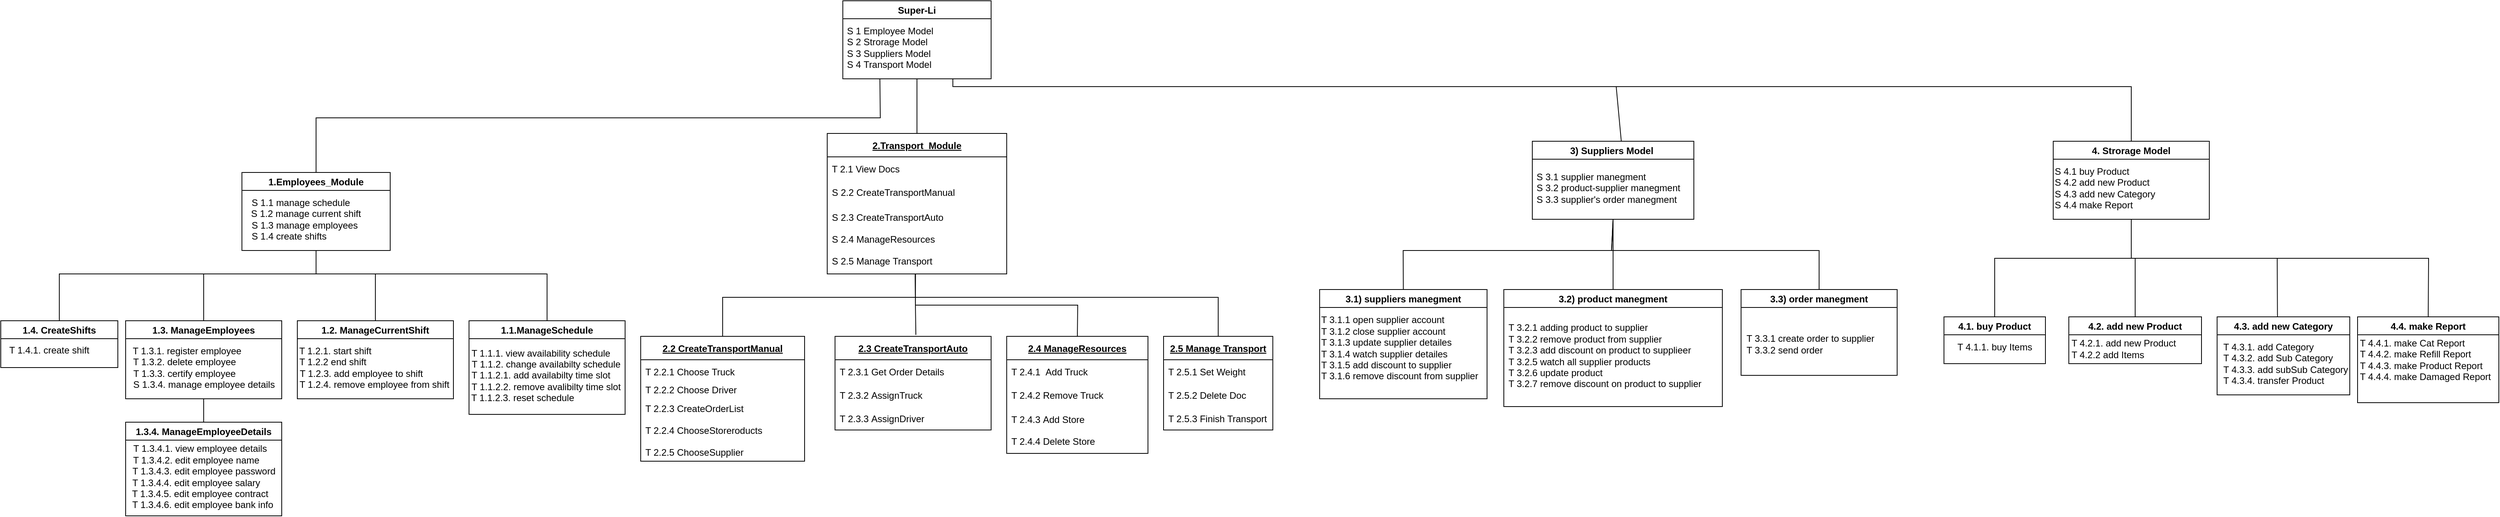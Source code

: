 <mxfile version="18.0.6" type="device" pages="4"><diagram id="qnFx6QpYTK_FgYjM_I7B" name="‫עמוד-1‬"><mxGraphModel dx="2221" dy="712" grid="1" gridSize="10" guides="1" tooltips="1" connect="1" arrows="1" fold="1" page="1" pageScale="1" pageWidth="827" pageHeight="1169" math="0" shadow="0"><root><mxCell id="0"/><mxCell id="1" parent="0"/><mxCell id="KyIzsR3ohGW8YxX0LrKw-1" value="Super-Li" style="swimlane;" parent="1" vertex="1"><mxGeometry x="-561" y="30" width="190" height="100" as="geometry"/></mxCell><mxCell id="KyIzsR3ohGW8YxX0LrKw-2" value="&amp;nbsp;S 1 Employee Model&lt;br&gt;&amp;nbsp;S 2 Strorage Model&lt;br&gt;&amp;nbsp;S 3 Suppliers Model&lt;br&gt;&amp;nbsp;S 4&amp;nbsp;Transport Model&amp;nbsp;" style="text;html=1;align=left;verticalAlign=middle;resizable=0;points=[];autosize=1;strokeColor=none;fillColor=none;" parent="KyIzsR3ohGW8YxX0LrKw-1" vertex="1"><mxGeometry y="30" width="130" height="60" as="geometry"/></mxCell><mxCell id="KyIzsR3ohGW8YxX0LrKw-14" value="" style="endArrow=none;html=1;rounded=0;entryX=0.5;entryY=0;entryDx=0;entryDy=0;" parent="1" target="8Q2JAMpsg_oPbSefY0y0-31" edge="1"><mxGeometry width="50" height="50" relative="1" as="geometry"><mxPoint x="-420" y="130" as="sourcePoint"/><mxPoint x="1100" y="170" as="targetPoint"/><Array as="points"><mxPoint x="-420" y="140"/><mxPoint x="-360" y="140"/><mxPoint x="-170" y="140"/><mxPoint x="1090" y="140"/></Array></mxGeometry></mxCell><mxCell id="KyIzsR3ohGW8YxX0LrKw-15" value="" style="endArrow=none;html=1;rounded=0;exitX=0.551;exitY=0.003;exitDx=0;exitDy=0;exitPerimeter=0;" parent="1" source="8Q2JAMpsg_oPbSefY0y0-1" edge="1"><mxGeometry width="50" height="50" relative="1" as="geometry"><mxPoint x="-390" y="200" as="sourcePoint"/><mxPoint x="-390" y="140" as="targetPoint"/><Array as="points"><mxPoint x="430" y="140"/><mxPoint x="-84" y="140"/></Array></mxGeometry></mxCell><mxCell id="KyIzsR3ohGW8YxX0LrKw-16" value="" style="endArrow=none;html=1;rounded=0;exitX=0.5;exitY=0;exitDx=0;exitDy=0;entryX=0.25;entryY=1;entryDx=0;entryDy=0;" parent="1" source="uqjLfJ_wtVKThIXKJuyb-1" target="KyIzsR3ohGW8YxX0LrKw-1" edge="1"><mxGeometry width="50" height="50" relative="1" as="geometry"><mxPoint x="85" y="220" as="sourcePoint"/><mxPoint x="-530" y="130" as="targetPoint"/><Array as="points"><mxPoint x="-1236" y="180"/><mxPoint x="-513" y="180"/></Array></mxGeometry></mxCell><mxCell id="KyIzsR3ohGW8YxX0LrKw-17" value="" style="endArrow=none;html=1;rounded=0;exitX=0.5;exitY=0;exitDx=0;exitDy=0;entryX=0.5;entryY=1;entryDx=0;entryDy=0;" parent="1" source="CDyzLneDs1ZkGYg1pvN5-5" target="KyIzsR3ohGW8YxX0LrKw-1" edge="1"><mxGeometry width="50" height="50" relative="1" as="geometry"><mxPoint x="-465.4" y="210.3" as="sourcePoint"/><mxPoint x="-500" y="130" as="targetPoint"/><Array as="points"><mxPoint x="-466" y="160"/></Array></mxGeometry></mxCell><mxCell id="uqjLfJ_wtVKThIXKJuyb-1" value="1.Employees_Module" style="swimlane;" parent="1" vertex="1"><mxGeometry x="-1331" y="250" width="190" height="100" as="geometry"/></mxCell><mxCell id="uqjLfJ_wtVKThIXKJuyb-2" value="&amp;nbsp; &amp;nbsp; &amp;nbsp; &amp;nbsp; &amp;nbsp;S 1.1 manage schedule&lt;br&gt;&amp;nbsp; &amp;nbsp; &amp;nbsp; &amp;nbsp; &amp;nbsp; &amp;nbsp; &amp;nbsp;S 1.2 manage current shift&lt;br&gt;&amp;nbsp; &amp;nbsp; &amp;nbsp; &amp;nbsp; &amp;nbsp; &amp;nbsp; S 1.3 manage employees&lt;br&gt;S 1.4 create shifts" style="text;html=1;align=center;verticalAlign=middle;resizable=0;points=[];autosize=1;strokeColor=none;fillColor=none;" parent="uqjLfJ_wtVKThIXKJuyb-1" vertex="1"><mxGeometry x="-40" y="30" width="200" height="60" as="geometry"/></mxCell><mxCell id="uqjLfJ_wtVKThIXKJuyb-3" value="1.1.ManageSchedule" style="swimlane;" parent="1" vertex="1"><mxGeometry x="-1040" y="440" width="200" height="120" as="geometry"/></mxCell><mxCell id="uqjLfJ_wtVKThIXKJuyb-4" value="&lt;span style=&quot;white-space: pre;&quot;&gt;&#9;&lt;/span&gt;&amp;nbsp; &amp;nbsp; &amp;nbsp;T 1.1.1. view availability schedule&lt;br&gt;&amp;nbsp; &amp;nbsp; &lt;span style=&quot;white-space: pre;&quot;&gt;&#9;&lt;/span&gt;&lt;span style=&quot;white-space: pre;&quot;&gt;&#9;&lt;/span&gt;&amp;nbsp;T 1.1.2. change availabilty schedule&lt;br&gt;&lt;span style=&quot;white-space: pre;&quot;&gt;&#9;&lt;/span&gt;&amp;nbsp; &amp;nbsp; &amp;nbsp;T 1.1.2.1. add availabilty time slot&lt;br&gt;&amp;nbsp; &amp;nbsp; &lt;span style=&quot;white-space: pre;&quot;&gt;&#9;&lt;/span&gt;&lt;span style=&quot;white-space: pre;&quot;&gt;&#9;&lt;/span&gt;&amp;nbsp;T 1.1.2.2. remove avalibilty time slot&lt;br&gt;T 1.1.2.3. reset schedule&amp;nbsp;" style="text;html=1;align=center;verticalAlign=middle;resizable=0;points=[];autosize=1;strokeColor=none;fillColor=none;" parent="uqjLfJ_wtVKThIXKJuyb-3" vertex="1"><mxGeometry x="-60" y="30" width="260" height="80" as="geometry"/></mxCell><mxCell id="uqjLfJ_wtVKThIXKJuyb-5" value="1.3. ManageEmployees" style="swimlane;" parent="1" vertex="1"><mxGeometry x="-1480" y="440" width="200" height="100" as="geometry"/></mxCell><mxCell id="uqjLfJ_wtVKThIXKJuyb-6" value="&amp;nbsp; T 1.3.1. register employee&lt;br&gt;T 1.3.2. delete employee&lt;br&gt;T 1.3.3. certify employee&lt;br&gt;&amp;nbsp; &amp;nbsp; &amp;nbsp; &amp;nbsp; &amp;nbsp; &amp;nbsp; &amp;nbsp; &amp;nbsp;S 1.3.4. manage employee details" style="text;html=1;align=center;verticalAlign=middle;resizable=0;points=[];autosize=1;strokeColor=none;fillColor=none;" parent="uqjLfJ_wtVKThIXKJuyb-5" vertex="1"><mxGeometry x="-50" y="30" width="250" height="60" as="geometry"/></mxCell><mxCell id="uqjLfJ_wtVKThIXKJuyb-7" value="1.4. CreateShifts" style="swimlane;" parent="1" vertex="1"><mxGeometry x="-1640" y="440" width="150" height="60" as="geometry"/></mxCell><mxCell id="uqjLfJ_wtVKThIXKJuyb-8" value="&amp;nbsp;T 1.4.1. create shift&lt;br&gt;&amp;nbsp; &amp;nbsp; &lt;span style=&quot;white-space: pre;&quot;&gt;&#9;&lt;/span&gt;&lt;span style=&quot;white-space: pre;&quot;&gt;&#9;&lt;/span&gt;&amp;nbsp;" style="text;html=1;align=center;verticalAlign=middle;resizable=0;points=[];autosize=1;strokeColor=none;fillColor=none;" parent="uqjLfJ_wtVKThIXKJuyb-7" vertex="1"><mxGeometry y="30" width="120" height="30" as="geometry"/></mxCell><mxCell id="uqjLfJ_wtVKThIXKJuyb-9" value="1.3.4. ManageEmployeeDetails" style="swimlane;" parent="1" vertex="1"><mxGeometry x="-1480" y="570" width="200" height="120" as="geometry"/></mxCell><mxCell id="uqjLfJ_wtVKThIXKJuyb-10" value="&amp;nbsp; &amp;nbsp;T 1.3.4.1. view employee details&lt;br&gt;T 1.3.4.2. edit employee name&lt;br&gt;&amp;nbsp; &amp;nbsp; &amp;nbsp; T 1.3.4.3. edit employee password&lt;br&gt;T 1.3.4.4. edit employee salary&lt;br&gt;&amp;nbsp; &amp;nbsp;T 1.3.4.5. edit employee contract&lt;br&gt;&amp;nbsp; &amp;nbsp; &amp;nbsp;T 1.3.4.6. edit employee bank info" style="text;html=1;align=center;verticalAlign=middle;resizable=0;points=[];autosize=1;strokeColor=none;fillColor=none;" parent="uqjLfJ_wtVKThIXKJuyb-9" vertex="1"><mxGeometry x="-20" y="25" width="220" height="90" as="geometry"/></mxCell><mxCell id="uqjLfJ_wtVKThIXKJuyb-11" value="1.2. ManageCurrentShift" style="swimlane;" parent="1" vertex="1"><mxGeometry x="-1260" y="440" width="200" height="100" as="geometry"/></mxCell><mxCell id="uqjLfJ_wtVKThIXKJuyb-12" value="&amp;nbsp; T 1.2.1. start shift&lt;br&gt;T 1.2.2 end shift&lt;br&gt;&amp;nbsp; &amp;nbsp; &amp;nbsp; &amp;nbsp;&lt;span style=&quot;white-space: pre;&quot;&gt;&#9;&lt;/span&gt;&lt;span style=&quot;white-space: pre;&quot;&gt;&#9;&lt;/span&gt;&amp;nbsp; &amp;nbsp; &amp;nbsp; T 1.2.3. add employee to shift&lt;br&gt;&amp;nbsp; &lt;span style=&quot;white-space: pre;&quot;&gt;&#9;&lt;/span&gt;&lt;span style=&quot;white-space: pre;&quot;&gt;&#9;&lt;/span&gt;&lt;span style=&quot;white-space: pre;&quot;&gt;&#9;&lt;/span&gt;&lt;span style=&quot;white-space: pre;&quot;&gt;&#9;&lt;/span&gt;T 1.2.4. remove employee from shift" style="text;html=1;align=center;verticalAlign=middle;resizable=0;points=[];autosize=1;strokeColor=none;fillColor=none;" parent="uqjLfJ_wtVKThIXKJuyb-11" vertex="1"><mxGeometry x="-110" y="30" width="310" height="60" as="geometry"/></mxCell><mxCell id="uqjLfJ_wtVKThIXKJuyb-13" value="" style="endArrow=none;html=1;rounded=0;entryX=0.5;entryY=1;entryDx=0;entryDy=0;" parent="1" target="uqjLfJ_wtVKThIXKJuyb-1" edge="1"><mxGeometry width="50" height="50" relative="1" as="geometry"><mxPoint x="-1236" y="380" as="sourcePoint"/><mxPoint x="-1210" y="430" as="targetPoint"/></mxGeometry></mxCell><mxCell id="uqjLfJ_wtVKThIXKJuyb-14" value="" style="endArrow=none;html=1;rounded=0;entryX=0.5;entryY=0;entryDx=0;entryDy=0;" parent="1" target="uqjLfJ_wtVKThIXKJuyb-3" edge="1"><mxGeometry width="50" height="50" relative="1" as="geometry"><mxPoint x="-1240" y="380" as="sourcePoint"/><mxPoint x="-1210" y="430" as="targetPoint"/><Array as="points"><mxPoint x="-1160" y="380"/><mxPoint x="-1130" y="380"/><mxPoint x="-940" y="380"/></Array></mxGeometry></mxCell><mxCell id="uqjLfJ_wtVKThIXKJuyb-15" value="" style="endArrow=none;html=1;rounded=0;exitX=0.5;exitY=0;exitDx=0;exitDy=0;" parent="1" source="uqjLfJ_wtVKThIXKJuyb-11" edge="1"><mxGeometry width="50" height="50" relative="1" as="geometry"><mxPoint x="-1260" y="480" as="sourcePoint"/><mxPoint x="-1160" y="380" as="targetPoint"/></mxGeometry></mxCell><mxCell id="uqjLfJ_wtVKThIXKJuyb-16" value="" style="endArrow=none;html=1;rounded=0;exitX=0.5;exitY=0;exitDx=0;exitDy=0;" parent="1" source="uqjLfJ_wtVKThIXKJuyb-7" edge="1"><mxGeometry width="50" height="50" relative="1" as="geometry"><mxPoint x="-1260" y="480" as="sourcePoint"/><mxPoint x="-1240" y="380" as="targetPoint"/><Array as="points"><mxPoint x="-1565" y="380"/></Array></mxGeometry></mxCell><mxCell id="uqjLfJ_wtVKThIXKJuyb-17" value="" style="endArrow=none;html=1;rounded=0;exitX=0.5;exitY=0;exitDx=0;exitDy=0;" parent="1" source="uqjLfJ_wtVKThIXKJuyb-5" edge="1"><mxGeometry width="50" height="50" relative="1" as="geometry"><mxPoint x="-1260" y="480" as="sourcePoint"/><mxPoint x="-1380" y="380" as="targetPoint"/></mxGeometry></mxCell><mxCell id="uqjLfJ_wtVKThIXKJuyb-18" value="" style="endArrow=none;html=1;rounded=0;exitX=0.5;exitY=0;exitDx=0;exitDy=0;entryX=0.5;entryY=1;entryDx=0;entryDy=0;" parent="1" source="uqjLfJ_wtVKThIXKJuyb-9" target="uqjLfJ_wtVKThIXKJuyb-5" edge="1"><mxGeometry width="50" height="50" relative="1" as="geometry"><mxPoint x="-1260" y="480" as="sourcePoint"/><mxPoint x="-1210" y="430" as="targetPoint"/></mxGeometry></mxCell><mxCell id="8Q2JAMpsg_oPbSefY0y0-1" value="3) Suppliers Model " style="swimlane;" parent="1" vertex="1"><mxGeometry x="322.5" y="210" width="207" height="100" as="geometry"/></mxCell><mxCell id="8Q2JAMpsg_oPbSefY0y0-2" value="&lt;span style=&quot;&quot;&gt;S 3.1 supplier manegment&lt;/span&gt;&lt;br style=&quot;&quot;&gt;&lt;span style=&quot;&quot;&gt;S 3.2 product-supplier manegment&lt;/span&gt;&lt;br style=&quot;&quot;&gt;&lt;span style=&quot;&quot;&gt;S 3.3 supplier's order manegment&lt;/span&gt;" style="text;html=1;align=left;verticalAlign=middle;resizable=0;points=[];autosize=1;strokeColor=none;fillColor=none;" parent="8Q2JAMpsg_oPbSefY0y0-1" vertex="1"><mxGeometry x="3.5" y="35" width="200" height="50" as="geometry"/></mxCell><mxCell id="8Q2JAMpsg_oPbSefY0y0-3" value="3.3) order manegment" style="swimlane;startSize=23;" parent="1" vertex="1"><mxGeometry x="590" y="400" width="200" height="110" as="geometry"/></mxCell><mxCell id="8Q2JAMpsg_oPbSefY0y0-4" value="&lt;span style=&quot;&quot;&gt;T 3.3.1 create order to supplier&lt;/span&gt;&lt;br style=&quot;&quot;&gt;&lt;span style=&quot;&quot;&gt;T 3.3.2 send order&lt;/span&gt;&lt;br style=&quot;&quot;&gt;" style="text;html=1;align=left;verticalAlign=middle;resizable=0;points=[];autosize=1;strokeColor=none;fillColor=none;" parent="8Q2JAMpsg_oPbSefY0y0-3" vertex="1"><mxGeometry x="4.89" y="55" width="180" height="30" as="geometry"/></mxCell><mxCell id="8Q2JAMpsg_oPbSefY0y0-5" value="3.1) suppliers manegment" style="swimlane;" parent="1" vertex="1"><mxGeometry x="50" y="400" width="214.5" height="140" as="geometry"/></mxCell><mxCell id="8Q2JAMpsg_oPbSefY0y0-6" value="&lt;span style=&quot;&quot;&gt;T 3.1.1 open supplier account&lt;/span&gt;&lt;br style=&quot;&quot;&gt;&lt;span style=&quot;&quot;&gt;T 3.1.2 close supplier account&lt;/span&gt;&lt;br style=&quot;&quot;&gt;&lt;span style=&quot;&quot;&gt;T 3.1.3 update supplier detailes&lt;/span&gt;&lt;br style=&quot;&quot;&gt;&lt;span style=&quot;&quot;&gt;T 3.1.4 watch supplier detailes&lt;/span&gt;&lt;br style=&quot;&quot;&gt;&lt;span style=&quot;&quot;&gt;T 3.1.5 add discount to supplier&lt;/span&gt;&lt;br style=&quot;&quot;&gt;&lt;span style=&quot;&quot;&gt;T 3.1.6 remove discount from supplier&lt;/span&gt;" style="text;html=1;align=left;verticalAlign=middle;resizable=0;points=[];autosize=1;strokeColor=none;fillColor=none;" parent="8Q2JAMpsg_oPbSefY0y0-5" vertex="1"><mxGeometry y="30" width="220" height="90" as="geometry"/></mxCell><mxCell id="8Q2JAMpsg_oPbSefY0y0-7" value="3.2) product manegment" style="swimlane;" parent="1" vertex="1"><mxGeometry x="286" y="400" width="280" height="150" as="geometry"/></mxCell><mxCell id="8Q2JAMpsg_oPbSefY0y0-8" value="&lt;span style=&quot;&quot;&gt;T 3.2.1 adding product to supplier&lt;/span&gt;&lt;br style=&quot;&quot;&gt;&lt;span style=&quot;&quot;&gt;T 3.2.2 remove product from supplier&lt;/span&gt;&lt;br style=&quot;&quot;&gt;&lt;span style=&quot;&quot;&gt;T 3.2.3 add discount on product to supplieer&lt;/span&gt;&lt;br style=&quot;&quot;&gt;&lt;span style=&quot;&quot;&gt;T 3.2.5 watch all supplier products&lt;/span&gt;&lt;br style=&quot;&quot;&gt;&lt;span style=&quot;&quot;&gt;T 3.2.6 update product&lt;/span&gt;&lt;br style=&quot;&quot;&gt;&lt;span style=&quot;&quot;&gt;T 3.2.7 remove discount on product to supplier&lt;/span&gt;" style="text;html=1;strokeColor=none;fillColor=none;align=left;verticalAlign=middle;whiteSpace=wrap;rounded=0;" parent="8Q2JAMpsg_oPbSefY0y0-7" vertex="1"><mxGeometry x="3.5" y="30" width="280" height="110" as="geometry"/></mxCell><mxCell id="8Q2JAMpsg_oPbSefY0y0-9" value="" style="endArrow=none;html=1;rounded=0;entryX=0.5;entryY=0;entryDx=0;entryDy=0;exitX=0.5;exitY=1;exitDx=0;exitDy=0;" parent="1" source="8Q2JAMpsg_oPbSefY0y0-1" target="8Q2JAMpsg_oPbSefY0y0-3" edge="1"><mxGeometry width="50" height="50" relative="1" as="geometry"><mxPoint x="414.0" y="350" as="sourcePoint"/><mxPoint x="444" y="400" as="targetPoint"/><Array as="points"><mxPoint x="424" y="350"/><mxPoint x="524" y="350"/><mxPoint x="690" y="350"/></Array></mxGeometry></mxCell><mxCell id="8Q2JAMpsg_oPbSefY0y0-10" value="" style="endArrow=none;html=1;rounded=0;exitX=0.5;exitY=0;exitDx=0;exitDy=0;entryX=0.5;entryY=1;entryDx=0;entryDy=0;" parent="1" source="8Q2JAMpsg_oPbSefY0y0-7" target="8Q2JAMpsg_oPbSefY0y0-1" edge="1"><mxGeometry width="50" height="50" relative="1" as="geometry"><mxPoint x="94" y="450" as="sourcePoint"/><mxPoint x="194" y="350" as="targetPoint"/></mxGeometry></mxCell><mxCell id="8Q2JAMpsg_oPbSefY0y0-11" value="" style="endArrow=none;html=1;rounded=0;entryX=0.5;entryY=1;entryDx=0;entryDy=0;exitX=0.5;exitY=0;exitDx=0;exitDy=0;" parent="1" source="8Q2JAMpsg_oPbSefY0y0-5" target="8Q2JAMpsg_oPbSefY0y0-1" edge="1"><mxGeometry width="50" height="50" relative="1" as="geometry"><mxPoint x="90" y="380" as="sourcePoint"/><mxPoint x="414.0" y="350" as="targetPoint"/><Array as="points"><mxPoint x="157" y="350"/><mxPoint x="424" y="350"/></Array></mxGeometry></mxCell><mxCell id="8Q2JAMpsg_oPbSefY0y0-31" value="4. Strorage Model" style="swimlane;" parent="1" vertex="1"><mxGeometry x="990" y="210" width="200" height="100" as="geometry"/></mxCell><mxCell id="8Q2JAMpsg_oPbSefY0y0-32" value="&amp;nbsp; &amp;nbsp; &amp;nbsp; &amp;nbsp; &amp;nbsp;S 4.1 buy Product&lt;br&gt;&amp;nbsp; &amp;nbsp; &amp;nbsp; &amp;nbsp; &amp;nbsp;S 4.2 add new Product&lt;br&gt;&amp;nbsp; &amp;nbsp; &amp;nbsp; &amp;nbsp; &amp;nbsp;S 4.3 add new Category&lt;br&gt;&lt;span style=&quot;white-space: pre;&quot;&gt;&#9;&lt;/span&gt;&amp;nbsp;S 4.4 make Report" style="text;html=1;align=left;verticalAlign=middle;resizable=0;points=[];autosize=1;strokeColor=none;fillColor=none;" parent="8Q2JAMpsg_oPbSefY0y0-31" vertex="1"><mxGeometry x="-30" y="30" width="170" height="60" as="geometry"/></mxCell><mxCell id="8Q2JAMpsg_oPbSefY0y0-33" value="4.1. buy Product" style="swimlane;" parent="1" vertex="1"><mxGeometry x="850" y="435" width="130" height="60" as="geometry"/></mxCell><mxCell id="8Q2JAMpsg_oPbSefY0y0-34" value="&lt;span style=&quot;white-space: pre;&quot;&gt;&#9;&lt;/span&gt;&amp;nbsp; &amp;nbsp; &amp;nbsp;T 4.1.1. buy Items" style="text;html=1;align=center;verticalAlign=middle;resizable=0;points=[];autosize=1;strokeColor=none;fillColor=none;" parent="8Q2JAMpsg_oPbSefY0y0-33" vertex="1"><mxGeometry x="-32" y="29" width="150" height="20" as="geometry"/></mxCell><mxCell id="8Q2JAMpsg_oPbSefY0y0-35" value="4.3. add new Category" style="swimlane;" parent="1" vertex="1"><mxGeometry x="1200" y="435" width="170" height="100" as="geometry"/></mxCell><mxCell id="8Q2JAMpsg_oPbSefY0y0-36" value="T 4.3.1. add Category&lt;br&gt;T 4.3.2. add Sub Category&lt;br&gt;T 4.3.3. add subSub Category&lt;br&gt;T 4.3.4. transfer Product" style="text;html=1;align=left;verticalAlign=middle;resizable=0;points=[];autosize=1;strokeColor=none;fillColor=none;" parent="8Q2JAMpsg_oPbSefY0y0-35" vertex="1"><mxGeometry x="6" y="30" width="180" height="60" as="geometry"/></mxCell><mxCell id="8Q2JAMpsg_oPbSefY0y0-37" value="4.4. make Report" style="swimlane;" parent="1" vertex="1"><mxGeometry x="1380" y="435" width="181" height="110" as="geometry"/></mxCell><mxCell id="8Q2JAMpsg_oPbSefY0y0-38" value="T 4.4.1. make Cat Report&lt;br&gt;T 4.4.2. make Refill Report&lt;br&gt;T 4.4.3. make Product Report&lt;br&gt;T 4.4.4. make Damaged Report" style="text;html=1;align=left;verticalAlign=middle;resizable=0;points=[];autosize=1;strokeColor=none;fillColor=none;" parent="8Q2JAMpsg_oPbSefY0y0-37" vertex="1"><mxGeometry x="1" y="25" width="180" height="60" as="geometry"/></mxCell><mxCell id="8Q2JAMpsg_oPbSefY0y0-39" value="4.2. add new Product" style="swimlane;" parent="1" vertex="1"><mxGeometry x="1010" y="435" width="170" height="60" as="geometry"/></mxCell><mxCell id="8Q2JAMpsg_oPbSefY0y0-40" value="&amp;nbsp; T 4.2.1. add new Product&lt;br&gt;&amp;nbsp; T 4.2.2 add Items" style="text;html=1;align=left;verticalAlign=middle;resizable=0;points=[];autosize=1;strokeColor=none;fillColor=none;" parent="8Q2JAMpsg_oPbSefY0y0-39" vertex="1"><mxGeometry x="-5" y="26" width="160" height="30" as="geometry"/></mxCell><mxCell id="8Q2JAMpsg_oPbSefY0y0-41" value="" style="endArrow=none;html=1;rounded=0;entryX=0.5;entryY=1;entryDx=0;entryDy=0;exitX=0.5;exitY=0;exitDx=0;exitDy=0;" parent="1" source="8Q2JAMpsg_oPbSefY0y0-33" target="8Q2JAMpsg_oPbSefY0y0-31" edge="1"><mxGeometry width="50" height="50" relative="1" as="geometry"><mxPoint x="910" y="410" as="sourcePoint"/><mxPoint x="1030" y="330" as="targetPoint"/><Array as="points"><mxPoint x="915" y="360"/><mxPoint x="1090" y="360"/></Array></mxGeometry></mxCell><mxCell id="8Q2JAMpsg_oPbSefY0y0-42" value="" style="endArrow=none;html=1;rounded=0;entryX=0.5;entryY=1;entryDx=0;entryDy=0;exitX=0.5;exitY=0;exitDx=0;exitDy=0;" parent="1" source="8Q2JAMpsg_oPbSefY0y0-39" target="8Q2JAMpsg_oPbSefY0y0-31" edge="1"><mxGeometry width="50" height="50" relative="1" as="geometry"><mxPoint x="980" y="380" as="sourcePoint"/><mxPoint x="1030" y="330" as="targetPoint"/><Array as="points"><mxPoint x="1095" y="360"/><mxPoint x="1090" y="360"/></Array></mxGeometry></mxCell><mxCell id="8Q2JAMpsg_oPbSefY0y0-44" value="" style="endArrow=none;html=1;rounded=0;entryX=0.455;entryY=-0.003;entryDx=0;entryDy=0;entryPerimeter=0;exitX=0.5;exitY=1;exitDx=0;exitDy=0;" parent="1" source="8Q2JAMpsg_oPbSefY0y0-31" target="8Q2JAMpsg_oPbSefY0y0-35" edge="1"><mxGeometry width="50" height="50" relative="1" as="geometry"><mxPoint x="1140" y="410" as="sourcePoint"/><mxPoint x="1190" y="360" as="targetPoint"/><Array as="points"><mxPoint x="1090" y="360"/><mxPoint x="1277" y="360"/></Array></mxGeometry></mxCell><mxCell id="8Q2JAMpsg_oPbSefY0y0-45" value="" style="endArrow=none;html=1;rounded=0;exitX=0.5;exitY=1;exitDx=0;exitDy=0;entryX=0.5;entryY=0;entryDx=0;entryDy=0;" parent="1" source="8Q2JAMpsg_oPbSefY0y0-31" target="8Q2JAMpsg_oPbSefY0y0-37" edge="1"><mxGeometry width="50" height="50" relative="1" as="geometry"><mxPoint x="1150" y="420" as="sourcePoint"/><mxPoint x="1200" y="370" as="targetPoint"/><Array as="points"><mxPoint x="1090" y="360"/><mxPoint x="1471" y="360"/></Array></mxGeometry></mxCell><mxCell id="CDyzLneDs1ZkGYg1pvN5-5" value="2.Transport_Module" style="swimlane;fontStyle=5;childLayout=stackLayout;horizontal=1;startSize=30;horizontalStack=0;resizeParent=1;resizeParentMax=0;resizeLast=0;collapsible=1;marginBottom=0;labelBackgroundColor=#FFFFFF;fillColor=#FFFFFF;" parent="1" vertex="1"><mxGeometry x="-581" y="200" width="230" height="180" as="geometry"/></mxCell><mxCell id="CDyzLneDs1ZkGYg1pvN5-6" value="T 2.1 View Docs" style="text;strokeColor=none;fillColor=none;align=left;verticalAlign=middle;spacingLeft=4;spacingRight=4;overflow=hidden;points=[[0,0.5],[1,0.5]];portConstraint=eastwest;rotatable=0;labelBackgroundColor=#FFFFFF;" parent="CDyzLneDs1ZkGYg1pvN5-5" vertex="1"><mxGeometry y="30" width="230" height="30" as="geometry"/></mxCell><mxCell id="CDyzLneDs1ZkGYg1pvN5-7" value="S 2.2 CreateTransportManual" style="text;strokeColor=none;fillColor=none;align=left;verticalAlign=middle;spacingLeft=4;spacingRight=4;overflow=hidden;points=[[0,0.5],[1,0.5]];portConstraint=eastwest;rotatable=0;labelBackgroundColor=#FFFFFF;" parent="CDyzLneDs1ZkGYg1pvN5-5" vertex="1"><mxGeometry y="60" width="230" height="30" as="geometry"/></mxCell><mxCell id="CDyzLneDs1ZkGYg1pvN5-8" value="S 2.3 CreateTransportAuto&#10;&#10;S 2.4 ManageResources&#10;&#10;S 2.5 Manage Transport" style="text;strokeColor=none;fillColor=none;align=left;verticalAlign=middle;spacingLeft=4;spacingRight=4;overflow=hidden;points=[[0,0.5],[1,0.5]];portConstraint=eastwest;rotatable=0;labelBackgroundColor=#FFFFFF;" parent="CDyzLneDs1ZkGYg1pvN5-5" vertex="1"><mxGeometry y="90" width="230" height="90" as="geometry"/></mxCell><mxCell id="CDyzLneDs1ZkGYg1pvN5-9" value="2.2 CreateTransportManual" style="swimlane;fontStyle=5;childLayout=stackLayout;horizontal=1;startSize=30;horizontalStack=0;resizeParent=1;resizeParentMax=0;resizeLast=0;collapsible=1;marginBottom=0;labelBackgroundColor=#FFFFFF;fillColor=#FFFFFF;" parent="1" vertex="1"><mxGeometry x="-820" y="460" width="210" height="160" as="geometry"/></mxCell><mxCell id="CDyzLneDs1ZkGYg1pvN5-10" value="T 2.2.1 Choose Truck" style="text;strokeColor=none;fillColor=none;align=left;verticalAlign=middle;spacingLeft=4;spacingRight=4;overflow=hidden;points=[[0,0.5],[1,0.5]];portConstraint=eastwest;rotatable=0;labelBackgroundColor=#FFFFFF;" parent="CDyzLneDs1ZkGYg1pvN5-9" vertex="1"><mxGeometry y="30" width="210" height="30" as="geometry"/></mxCell><mxCell id="CDyzLneDs1ZkGYg1pvN5-11" value="T 2.2.2 Choose Driver&#10; " style="text;strokeColor=none;fillColor=none;align=left;verticalAlign=middle;spacingLeft=4;spacingRight=4;overflow=hidden;points=[[0,0.5],[1,0.5]];portConstraint=eastwest;rotatable=0;labelBackgroundColor=#FFFFFF;" parent="CDyzLneDs1ZkGYg1pvN5-9" vertex="1"><mxGeometry y="60" width="210" height="20" as="geometry"/></mxCell><mxCell id="CDyzLneDs1ZkGYg1pvN5-12" value="T 2.2.3 CreateOrderList&#10;&#10;T 2.2.4 ChooseStoreroducts&#10;&#10;T 2.2.5 ChooseSupplier" style="text;strokeColor=none;fillColor=none;align=left;verticalAlign=middle;spacingLeft=4;spacingRight=4;overflow=hidden;points=[[0,0.5],[1,0.5]];portConstraint=eastwest;rotatable=0;labelBackgroundColor=#FFFFFF;" parent="CDyzLneDs1ZkGYg1pvN5-9" vertex="1"><mxGeometry y="80" width="210" height="80" as="geometry"/></mxCell><mxCell id="CDyzLneDs1ZkGYg1pvN5-13" value="2.3 CreateTransportAuto" style="swimlane;fontStyle=5;childLayout=stackLayout;horizontal=1;startSize=30;horizontalStack=0;resizeParent=1;resizeParentMax=0;resizeLast=0;collapsible=1;marginBottom=0;labelBackgroundColor=#FFFFFF;fillColor=#FFFFFF;" parent="1" vertex="1"><mxGeometry x="-571" y="460" width="200" height="120" as="geometry"/></mxCell><mxCell id="CDyzLneDs1ZkGYg1pvN5-14" value="T 2.3.1 Get Order Details" style="text;strokeColor=none;fillColor=none;align=left;verticalAlign=middle;spacingLeft=4;spacingRight=4;overflow=hidden;points=[[0,0.5],[1,0.5]];portConstraint=eastwest;rotatable=0;labelBackgroundColor=#FFFFFF;" parent="CDyzLneDs1ZkGYg1pvN5-13" vertex="1"><mxGeometry y="30" width="200" height="30" as="geometry"/></mxCell><mxCell id="CDyzLneDs1ZkGYg1pvN5-15" value="T 2.3.2 AssignTruck" style="text;strokeColor=none;fillColor=none;align=left;verticalAlign=middle;spacingLeft=4;spacingRight=4;overflow=hidden;points=[[0,0.5],[1,0.5]];portConstraint=eastwest;rotatable=0;labelBackgroundColor=#FFFFFF;" parent="CDyzLneDs1ZkGYg1pvN5-13" vertex="1"><mxGeometry y="60" width="200" height="30" as="geometry"/></mxCell><mxCell id="CDyzLneDs1ZkGYg1pvN5-16" value="T 2.3.3 AssignDriver" style="text;strokeColor=none;fillColor=none;align=left;verticalAlign=middle;spacingLeft=4;spacingRight=4;overflow=hidden;points=[[0,0.5],[1,0.5]];portConstraint=eastwest;rotatable=0;labelBackgroundColor=#FFFFFF;" parent="CDyzLneDs1ZkGYg1pvN5-13" vertex="1"><mxGeometry y="90" width="200" height="30" as="geometry"/></mxCell><mxCell id="CDyzLneDs1ZkGYg1pvN5-17" value="2.4 ManageResources" style="swimlane;fontStyle=5;childLayout=stackLayout;horizontal=1;startSize=30;horizontalStack=0;resizeParent=1;resizeParentMax=0;resizeLast=0;collapsible=1;marginBottom=0;labelBackgroundColor=#FFFFFF;fillColor=#FFFFFF;" parent="1" vertex="1"><mxGeometry x="-351" y="460" width="181" height="150" as="geometry"/></mxCell><mxCell id="CDyzLneDs1ZkGYg1pvN5-18" value="T 2.4.1  Add Truck" style="text;strokeColor=none;fillColor=none;align=left;verticalAlign=middle;spacingLeft=4;spacingRight=4;overflow=hidden;points=[[0,0.5],[1,0.5]];portConstraint=eastwest;rotatable=0;labelBackgroundColor=#FFFFFF;" parent="CDyzLneDs1ZkGYg1pvN5-17" vertex="1"><mxGeometry y="30" width="181" height="30" as="geometry"/></mxCell><mxCell id="CDyzLneDs1ZkGYg1pvN5-19" value="T 2.4.2 Remove Truck" style="text;strokeColor=none;fillColor=none;align=left;verticalAlign=middle;spacingLeft=4;spacingRight=4;overflow=hidden;points=[[0,0.5],[1,0.5]];portConstraint=eastwest;rotatable=0;labelBackgroundColor=#FFFFFF;" parent="CDyzLneDs1ZkGYg1pvN5-17" vertex="1"><mxGeometry y="60" width="181" height="30" as="geometry"/></mxCell><mxCell id="CDyzLneDs1ZkGYg1pvN5-20" value="T 2.4.3 Add Store&#10;&#10;T 2.4.4 Delete Store" style="text;strokeColor=none;fillColor=none;align=left;verticalAlign=middle;spacingLeft=4;spacingRight=4;overflow=hidden;points=[[0,0.5],[1,0.5]];portConstraint=eastwest;rotatable=0;labelBackgroundColor=#FFFFFF;" parent="CDyzLneDs1ZkGYg1pvN5-17" vertex="1"><mxGeometry y="90" width="181" height="60" as="geometry"/></mxCell><mxCell id="CDyzLneDs1ZkGYg1pvN5-21" value="2.5 Manage Transport" style="swimlane;fontStyle=5;childLayout=stackLayout;horizontal=1;startSize=30;horizontalStack=0;resizeParent=1;resizeParentMax=0;resizeLast=0;collapsible=1;marginBottom=0;labelBackgroundColor=#FFFFFF;fillColor=#FFFFFF;" parent="1" vertex="1"><mxGeometry x="-150" y="460" width="140" height="120" as="geometry"/></mxCell><mxCell id="CDyzLneDs1ZkGYg1pvN5-22" value="T 2.5.1 Set Weight" style="text;strokeColor=none;fillColor=none;align=left;verticalAlign=middle;spacingLeft=4;spacingRight=4;overflow=hidden;points=[[0,0.5],[1,0.5]];portConstraint=eastwest;rotatable=0;labelBackgroundColor=#FFFFFF;" parent="CDyzLneDs1ZkGYg1pvN5-21" vertex="1"><mxGeometry y="30" width="140" height="30" as="geometry"/></mxCell><mxCell id="CDyzLneDs1ZkGYg1pvN5-23" value="T 2.5.2 Delete Doc" style="text;strokeColor=none;fillColor=none;align=left;verticalAlign=middle;spacingLeft=4;spacingRight=4;overflow=hidden;points=[[0,0.5],[1,0.5]];portConstraint=eastwest;rotatable=0;labelBackgroundColor=#FFFFFF;" parent="CDyzLneDs1ZkGYg1pvN5-21" vertex="1"><mxGeometry y="60" width="140" height="30" as="geometry"/></mxCell><mxCell id="CDyzLneDs1ZkGYg1pvN5-24" value="T 2.5.3 Finish Transport" style="text;strokeColor=none;fillColor=none;align=left;verticalAlign=middle;spacingLeft=4;spacingRight=4;overflow=hidden;points=[[0,0.5],[1,0.5]];portConstraint=eastwest;rotatable=0;labelBackgroundColor=#FFFFFF;" parent="CDyzLneDs1ZkGYg1pvN5-21" vertex="1"><mxGeometry y="90" width="140" height="30" as="geometry"/></mxCell><mxCell id="CDyzLneDs1ZkGYg1pvN5-25" value="" style="endArrow=none;html=1;rounded=0;entryX=0.491;entryY=1.013;entryDx=0;entryDy=0;entryPerimeter=0;exitX=0.5;exitY=0;exitDx=0;exitDy=0;" parent="1" source="CDyzLneDs1ZkGYg1pvN5-9" target="CDyzLneDs1ZkGYg1pvN5-8" edge="1"><mxGeometry width="50" height="50" relative="1" as="geometry"><mxPoint x="-280" y="740" as="sourcePoint"/><mxPoint x="-230" y="690" as="targetPoint"/><Array as="points"><mxPoint x="-715" y="410"/><mxPoint x="-468" y="410"/></Array></mxGeometry></mxCell><mxCell id="CDyzLneDs1ZkGYg1pvN5-26" value="" style="endArrow=none;html=1;rounded=0;entryX=0.49;entryY=1.007;entryDx=0;entryDy=0;entryPerimeter=0;exitX=0.518;exitY=-0.016;exitDx=0;exitDy=0;exitPerimeter=0;" parent="1" source="CDyzLneDs1ZkGYg1pvN5-13" target="CDyzLneDs1ZkGYg1pvN5-8" edge="1"><mxGeometry width="50" height="50" relative="1" as="geometry"><mxPoint x="-290" y="810" as="sourcePoint"/><mxPoint x="-240" y="760" as="targetPoint"/><Array as="points"><mxPoint x="-468" y="420"/></Array></mxGeometry></mxCell><mxCell id="CDyzLneDs1ZkGYg1pvN5-27" value="" style="endArrow=none;html=1;rounded=0;entryX=0.492;entryY=1.004;entryDx=0;entryDy=0;entryPerimeter=0;exitX=0.5;exitY=0;exitDx=0;exitDy=0;" parent="1" source="CDyzLneDs1ZkGYg1pvN5-17" target="CDyzLneDs1ZkGYg1pvN5-8" edge="1"><mxGeometry width="50" height="50" relative="1" as="geometry"><mxPoint x="-430" y="480" as="sourcePoint"/><mxPoint x="-380" y="430" as="targetPoint"/><Array as="points"><mxPoint x="-260" y="420"/><mxPoint x="-468" y="420"/></Array></mxGeometry></mxCell><mxCell id="CDyzLneDs1ZkGYg1pvN5-28" value="" style="endArrow=none;html=1;rounded=0;entryX=0.491;entryY=1.018;entryDx=0;entryDy=0;entryPerimeter=0;exitX=0.5;exitY=0;exitDx=0;exitDy=0;" parent="1" source="CDyzLneDs1ZkGYg1pvN5-21" target="CDyzLneDs1ZkGYg1pvN5-8" edge="1"><mxGeometry width="50" height="50" relative="1" as="geometry"><mxPoint x="-430" y="480" as="sourcePoint"/><mxPoint x="-380" y="430" as="targetPoint"/><Array as="points"><mxPoint x="-80" y="410"/><mxPoint x="-468" y="410"/></Array></mxGeometry></mxCell></root></mxGraphModel></diagram><diagram id="GsrSAzs50RpABgc9GwRD" name="‫עמוד-2‬"><mxGraphModel dx="1022" dy="531" grid="1" gridSize="10" guides="1" tooltips="1" connect="1" arrows="1" fold="1" page="1" pageScale="1" pageWidth="827" pageHeight="1169" math="0" shadow="0"><root><mxCell id="0"/><mxCell id="1" parent="0"/><mxCell id="jsL6Saoyl7OX5t7F6xBH-1" value="1.Employees_Module" style="swimlane;" vertex="1" parent="1"><mxGeometry x="319" y="50" width="190" height="100" as="geometry"/></mxCell><mxCell id="jsL6Saoyl7OX5t7F6xBH-2" value="&amp;nbsp; &amp;nbsp; &amp;nbsp; &amp;nbsp; &amp;nbsp;S 1.1 manage schedule&lt;br&gt;&amp;nbsp; &amp;nbsp; &amp;nbsp; &amp;nbsp; &amp;nbsp; &amp;nbsp; &amp;nbsp;S 1.2 manage current shift&lt;br&gt;&amp;nbsp; &amp;nbsp; &amp;nbsp; &amp;nbsp; &amp;nbsp; &amp;nbsp; S 1.3 manage employees&lt;br&gt;S 1.4 create shifts" style="text;html=1;align=center;verticalAlign=middle;resizable=0;points=[];autosize=1;strokeColor=none;fillColor=none;" vertex="1" parent="jsL6Saoyl7OX5t7F6xBH-1"><mxGeometry x="-40" y="30" width="200" height="60" as="geometry"/></mxCell><mxCell id="jsL6Saoyl7OX5t7F6xBH-3" value="1.1.ManageSchedule" style="swimlane;" vertex="1" parent="1"><mxGeometry x="610" y="220" width="200" height="120" as="geometry"/></mxCell><mxCell id="jsL6Saoyl7OX5t7F6xBH-4" value="&lt;span style=&quot;white-space: pre;&quot;&gt;&#9;&lt;/span&gt;&amp;nbsp; &amp;nbsp; &amp;nbsp;T 1.1.1. view availability schedule&lt;br&gt;&amp;nbsp; &amp;nbsp; &lt;span style=&quot;white-space: pre;&quot;&gt;&#9;&lt;/span&gt;&lt;span style=&quot;white-space: pre;&quot;&gt;&#9;&lt;/span&gt;&amp;nbsp;T 1.1.2. change availabilty schedule&lt;br&gt;&lt;span style=&quot;white-space: pre;&quot;&gt;&#9;&lt;/span&gt;&amp;nbsp; &amp;nbsp; &amp;nbsp;T 1.1.2.1. add availabilty time slot&lt;br&gt;&amp;nbsp; &amp;nbsp; &lt;span style=&quot;white-space: pre;&quot;&gt;&#9;&lt;/span&gt;&lt;span style=&quot;white-space: pre;&quot;&gt;&#9;&lt;/span&gt;&amp;nbsp;T 1.1.2.2. remove avalibilty time slot&lt;br&gt;T 1.1.2.3. reset schedule&amp;nbsp;" style="text;html=1;align=center;verticalAlign=middle;resizable=0;points=[];autosize=1;strokeColor=none;fillColor=none;" vertex="1" parent="jsL6Saoyl7OX5t7F6xBH-3"><mxGeometry x="-60" y="30" width="260" height="80" as="geometry"/></mxCell><mxCell id="jsL6Saoyl7OX5t7F6xBH-5" value="1.3. ManageEmployees" style="swimlane;" vertex="1" parent="1"><mxGeometry x="170" y="220" width="200" height="100" as="geometry"/></mxCell><mxCell id="jsL6Saoyl7OX5t7F6xBH-6" value="&amp;nbsp; T 1.3.1. register employee&lt;br&gt;T 1.3.2. delete employee&lt;br&gt;T 1.3.3. certify employee&lt;br&gt;&amp;nbsp; &amp;nbsp; &amp;nbsp; &amp;nbsp; &amp;nbsp; &amp;nbsp; &amp;nbsp; &amp;nbsp;S 1.3.4. manage employee details" style="text;html=1;align=center;verticalAlign=middle;resizable=0;points=[];autosize=1;strokeColor=none;fillColor=none;" vertex="1" parent="jsL6Saoyl7OX5t7F6xBH-5"><mxGeometry x="-50" y="30" width="250" height="60" as="geometry"/></mxCell><mxCell id="jsL6Saoyl7OX5t7F6xBH-7" value="1.4. CreateShifts" style="swimlane;" vertex="1" parent="1"><mxGeometry x="10" y="220" width="150" height="60" as="geometry"/></mxCell><mxCell id="jsL6Saoyl7OX5t7F6xBH-8" value="&amp;nbsp;T 1.4.1. create shift&lt;br&gt;&amp;nbsp; &amp;nbsp; &lt;span style=&quot;white-space: pre;&quot;&gt;&#9;&lt;/span&gt;&lt;span style=&quot;white-space: pre;&quot;&gt;&#9;&lt;/span&gt;&amp;nbsp;" style="text;html=1;align=center;verticalAlign=middle;resizable=0;points=[];autosize=1;strokeColor=none;fillColor=none;" vertex="1" parent="jsL6Saoyl7OX5t7F6xBH-7"><mxGeometry y="30" width="120" height="30" as="geometry"/></mxCell><mxCell id="jsL6Saoyl7OX5t7F6xBH-9" value="1.3.4. ManageEmployeeDetails" style="swimlane;" vertex="1" parent="1"><mxGeometry x="170" y="350" width="200" height="120" as="geometry"/></mxCell><mxCell id="jsL6Saoyl7OX5t7F6xBH-10" value="&amp;nbsp; &amp;nbsp;T 1.3.4.1. view employee details&lt;br&gt;T 1.3.4.2. edit employee name&lt;br&gt;&amp;nbsp; &amp;nbsp; &amp;nbsp; T 1.3.4.3. edit employee password&lt;br&gt;T 1.3.4.4. edit employee salary&lt;br&gt;&amp;nbsp; &amp;nbsp;T 1.3.4.5. edit employee contract&lt;br&gt;&amp;nbsp; &amp;nbsp; &amp;nbsp;T 1.3.4.6. edit employee bank info" style="text;html=1;align=center;verticalAlign=middle;resizable=0;points=[];autosize=1;strokeColor=none;fillColor=none;" vertex="1" parent="jsL6Saoyl7OX5t7F6xBH-9"><mxGeometry x="-20" y="25" width="220" height="90" as="geometry"/></mxCell><mxCell id="jsL6Saoyl7OX5t7F6xBH-11" value="1.2. ManageCurrentShift" style="swimlane;" vertex="1" parent="1"><mxGeometry x="390" y="220" width="200" height="100" as="geometry"/></mxCell><mxCell id="jsL6Saoyl7OX5t7F6xBH-12" value="&amp;nbsp; T 1.2.1. start shift&lt;br&gt;T 1.2.2 end shift&lt;br&gt;&amp;nbsp; &amp;nbsp; &amp;nbsp; &amp;nbsp;&lt;span style=&quot;white-space: pre;&quot;&gt;&#9;&lt;/span&gt;&lt;span style=&quot;white-space: pre;&quot;&gt;&#9;&lt;/span&gt;&amp;nbsp; &amp;nbsp; &amp;nbsp; T 1.2.3. add employee to shift&lt;br&gt;&amp;nbsp; &lt;span style=&quot;white-space: pre;&quot;&gt;&#9;&lt;/span&gt;&lt;span style=&quot;white-space: pre;&quot;&gt;&#9;&lt;/span&gt;&lt;span style=&quot;white-space: pre;&quot;&gt;&#9;&lt;/span&gt;&lt;span style=&quot;white-space: pre;&quot;&gt;&#9;&lt;/span&gt;T 1.2.4. remove employee from shift" style="text;html=1;align=center;verticalAlign=middle;resizable=0;points=[];autosize=1;strokeColor=none;fillColor=none;" vertex="1" parent="jsL6Saoyl7OX5t7F6xBH-11"><mxGeometry x="-110" y="30" width="310" height="60" as="geometry"/></mxCell><mxCell id="jsL6Saoyl7OX5t7F6xBH-13" value="" style="endArrow=none;html=1;rounded=0;entryX=0.5;entryY=1;entryDx=0;entryDy=0;" edge="1" parent="1" target="jsL6Saoyl7OX5t7F6xBH-1"><mxGeometry width="50" height="50" relative="1" as="geometry"><mxPoint x="414" y="160" as="sourcePoint"/><mxPoint x="440" y="210" as="targetPoint"/></mxGeometry></mxCell><mxCell id="jsL6Saoyl7OX5t7F6xBH-14" value="" style="endArrow=none;html=1;rounded=0;entryX=0.5;entryY=0;entryDx=0;entryDy=0;" edge="1" parent="1" target="jsL6Saoyl7OX5t7F6xBH-3"><mxGeometry width="50" height="50" relative="1" as="geometry"><mxPoint x="410" y="160" as="sourcePoint"/><mxPoint x="440" y="210" as="targetPoint"/><Array as="points"><mxPoint x="490" y="160"/><mxPoint x="520" y="160"/><mxPoint x="710" y="160"/></Array></mxGeometry></mxCell><mxCell id="jsL6Saoyl7OX5t7F6xBH-15" value="" style="endArrow=none;html=1;rounded=0;exitX=0.5;exitY=0;exitDx=0;exitDy=0;" edge="1" parent="1" source="jsL6Saoyl7OX5t7F6xBH-11"><mxGeometry width="50" height="50" relative="1" as="geometry"><mxPoint x="390" y="260" as="sourcePoint"/><mxPoint x="490" y="160" as="targetPoint"/></mxGeometry></mxCell><mxCell id="jsL6Saoyl7OX5t7F6xBH-16" value="" style="endArrow=none;html=1;rounded=0;exitX=0.5;exitY=0;exitDx=0;exitDy=0;" edge="1" parent="1" source="jsL6Saoyl7OX5t7F6xBH-7"><mxGeometry width="50" height="50" relative="1" as="geometry"><mxPoint x="390" y="260" as="sourcePoint"/><mxPoint x="410" y="160" as="targetPoint"/><Array as="points"><mxPoint x="85" y="160"/></Array></mxGeometry></mxCell><mxCell id="jsL6Saoyl7OX5t7F6xBH-17" value="" style="endArrow=none;html=1;rounded=0;exitX=0.5;exitY=0;exitDx=0;exitDy=0;" edge="1" parent="1" source="jsL6Saoyl7OX5t7F6xBH-5"><mxGeometry width="50" height="50" relative="1" as="geometry"><mxPoint x="390" y="260" as="sourcePoint"/><mxPoint x="270" y="160" as="targetPoint"/></mxGeometry></mxCell><mxCell id="jsL6Saoyl7OX5t7F6xBH-18" value="" style="endArrow=none;html=1;rounded=0;exitX=0.5;exitY=0;exitDx=0;exitDy=0;entryX=0.5;entryY=1;entryDx=0;entryDy=0;" edge="1" parent="1" source="jsL6Saoyl7OX5t7F6xBH-9" target="jsL6Saoyl7OX5t7F6xBH-5"><mxGeometry width="50" height="50" relative="1" as="geometry"><mxPoint x="390" y="260" as="sourcePoint"/><mxPoint x="440" y="210" as="targetPoint"/></mxGeometry></mxCell></root></mxGraphModel></diagram><diagram id="8C6kAPiH_cMgGfjbEzCS" name="‫עמוד-3‬"><mxGraphModel dx="1022" dy="531" grid="1" gridSize="10" guides="1" tooltips="1" connect="1" arrows="1" fold="1" page="1" pageScale="1" pageWidth="827" pageHeight="1169" math="0" shadow="0"><root><mxCell id="0"/><mxCell id="1" parent="0"/></root></mxGraphModel></diagram><diagram id="CcsvYEW-mqpKiJ2qA6He" name="‫עמוד-4‬"><mxGraphModel dx="1202" dy="625" grid="1" gridSize="10" guides="1" tooltips="1" connect="1" arrows="1" fold="1" page="1" pageScale="1" pageWidth="827" pageHeight="1169" math="0" shadow="0"><root><mxCell id="0"/><mxCell id="1" parent="0"/><mxCell id="GLk_yPd9EE24C3l6bitb-2" value="" style="group" vertex="1" connectable="0" parent="1"><mxGeometry x="300" y="80" width="260" height="140" as="geometry"/></mxCell><mxCell id="GLk_yPd9EE24C3l6bitb-3" value="" style="rounded=0;whiteSpace=wrap;html=1;" vertex="1" parent="GLk_yPd9EE24C3l6bitb-2"><mxGeometry x="-1" width="260" height="140" as="geometry"/></mxCell><mxCell id="GLk_yPd9EE24C3l6bitb-4" value="3) Suppliers Model&amp;nbsp;" style="text;html=1;strokeColor=none;fillColor=none;align=center;verticalAlign=middle;whiteSpace=wrap;rounded=0;" vertex="1" parent="GLk_yPd9EE24C3l6bitb-2"><mxGeometry x="75" y="10" width="110" height="30" as="geometry"/></mxCell><mxCell id="GLk_yPd9EE24C3l6bitb-5" value="S 3.1 supplier manegment&lt;br&gt;S 3.2 product-supplier manegment&lt;br&gt;S 3.3 supplier's order manegment" style="text;html=1;strokeColor=none;fillColor=none;align=left;verticalAlign=middle;whiteSpace=wrap;rounded=0;" vertex="1" parent="GLk_yPd9EE24C3l6bitb-2"><mxGeometry x="8" y="30" width="242" height="90" as="geometry"/></mxCell><mxCell id="GLk_yPd9EE24C3l6bitb-6" value="" style="group" vertex="1" connectable="0" parent="1"><mxGeometry x="40" y="290" width="240" height="140" as="geometry"/></mxCell><mxCell id="GLk_yPd9EE24C3l6bitb-7" value="" style="rounded=0;whiteSpace=wrap;html=1;" vertex="1" parent="GLk_yPd9EE24C3l6bitb-6"><mxGeometry width="240.0" height="140" as="geometry"/></mxCell><mxCell id="GLk_yPd9EE24C3l6bitb-8" value="3.1) suppliers manegment" style="text;html=1;strokeColor=none;fillColor=none;align=center;verticalAlign=middle;whiteSpace=wrap;rounded=0;" vertex="1" parent="GLk_yPd9EE24C3l6bitb-6"><mxGeometry x="48.889" y="10" width="160.0" height="30" as="geometry"/></mxCell><mxCell id="GLk_yPd9EE24C3l6bitb-9" value="T 3.1.1 open supplier account&lt;br&gt;T 3.1.2 close supplier account&lt;br&gt;T 3.1.3 update supplier detailes&lt;br&gt;T 3.1.4 watch supplier detailes&lt;br&gt;T 3.1.5 add discount to supplier&lt;br&gt;T 3.1.6 remove discount from supplier" style="text;html=1;strokeColor=none;fillColor=none;align=left;verticalAlign=middle;whiteSpace=wrap;rounded=0;" vertex="1" parent="GLk_yPd9EE24C3l6bitb-6"><mxGeometry x="8.889" y="40" width="204.444" height="90" as="geometry"/></mxCell><mxCell id="GLk_yPd9EE24C3l6bitb-10" value="" style="group" vertex="1" connectable="0" parent="1"><mxGeometry x="300" y="290" width="260" height="170" as="geometry"/></mxCell><mxCell id="GLk_yPd9EE24C3l6bitb-11" value="" style="rounded=0;whiteSpace=wrap;html=1;" vertex="1" parent="GLk_yPd9EE24C3l6bitb-10"><mxGeometry width="260.0" height="170" as="geometry"/></mxCell><mxCell id="GLk_yPd9EE24C3l6bitb-12" value="3.2) product manegment" style="text;html=1;strokeColor=none;fillColor=none;align=center;verticalAlign=middle;whiteSpace=wrap;rounded=0;" vertex="1" parent="GLk_yPd9EE24C3l6bitb-10"><mxGeometry x="43.343" y="3.573" width="173.333" height="36.429" as="geometry"/></mxCell><mxCell id="GLk_yPd9EE24C3l6bitb-13" value="T 3.2.1 adding product to supplier&lt;br&gt;T 3.2.2 remove product from supplier&lt;br&gt;T 3.2.3 add discount on product to supplieer&lt;br&gt;T 3.2.4 check if exist&lt;br&gt;T 3.2.5 watch all supplier products&lt;br&gt;T 3.2.6 update product&lt;br&gt;T 3.2.7 remove discount on product to supplier" style="text;html=1;strokeColor=none;fillColor=none;align=left;verticalAlign=middle;whiteSpace=wrap;rounded=0;" vertex="1" parent="GLk_yPd9EE24C3l6bitb-10"><mxGeometry x="9.82" y="40" width="240.37" height="110" as="geometry"/></mxCell><mxCell id="GLk_yPd9EE24C3l6bitb-15" value="" style="group" vertex="1" connectable="0" parent="1"><mxGeometry x="580" y="290" width="240" height="140" as="geometry"/></mxCell><mxCell id="GLk_yPd9EE24C3l6bitb-16" value="" style="rounded=0;whiteSpace=wrap;html=1;" vertex="1" parent="GLk_yPd9EE24C3l6bitb-15"><mxGeometry width="240.0" height="140" as="geometry"/></mxCell><mxCell id="GLk_yPd9EE24C3l6bitb-17" value="3.3) order manegment" style="text;html=1;strokeColor=none;fillColor=none;align=center;verticalAlign=middle;whiteSpace=wrap;rounded=0;" vertex="1" parent="GLk_yPd9EE24C3l6bitb-15"><mxGeometry x="48.889" y="10" width="160.0" height="30" as="geometry"/></mxCell><mxCell id="GLk_yPd9EE24C3l6bitb-18" value="T 3.3.1 create order to supplier&lt;br&gt;T 3.3.2 send order&lt;br&gt;T 3.3.3 add products to order&lt;br&gt;T 3.3.4 add delivery days&lt;br&gt;" style="text;html=1;strokeColor=none;fillColor=none;align=left;verticalAlign=middle;whiteSpace=wrap;rounded=0;" vertex="1" parent="GLk_yPd9EE24C3l6bitb-15"><mxGeometry x="8.889" y="40" width="204.444" height="90" as="geometry"/></mxCell><mxCell id="SqmKoG5SW0LAlDHjwzV--1" value="" style="endArrow=none;html=1;rounded=0;entryX=0.25;entryY=1;entryDx=0;entryDy=0;exitX=0.5;exitY=0;exitDx=0;exitDy=0;" edge="1" parent="1" source="GLk_yPd9EE24C3l6bitb-7" target="GLk_yPd9EE24C3l6bitb-3"><mxGeometry width="50" height="50" relative="1" as="geometry"><mxPoint x="390" y="300" as="sourcePoint"/><mxPoint x="440" y="250" as="targetPoint"/><Array as="points"><mxPoint x="160" y="260"/><mxPoint x="364" y="260"/></Array></mxGeometry></mxCell><mxCell id="SqmKoG5SW0LAlDHjwzV--2" value="" style="endArrow=none;html=1;rounded=0;entryX=0.5;entryY=1;entryDx=0;entryDy=0;exitX=0.5;exitY=0;exitDx=0;exitDy=0;" edge="1" parent="1" source="GLk_yPd9EE24C3l6bitb-11" target="GLk_yPd9EE24C3l6bitb-3"><mxGeometry width="50" height="50" relative="1" as="geometry"><mxPoint x="390" y="300" as="sourcePoint"/><mxPoint x="440" y="250" as="targetPoint"/></mxGeometry></mxCell><mxCell id="SqmKoG5SW0LAlDHjwzV--3" value="" style="endArrow=none;html=1;rounded=0;entryX=0.75;entryY=1;entryDx=0;entryDy=0;exitX=0.5;exitY=0;exitDx=0;exitDy=0;" edge="1" parent="1" source="GLk_yPd9EE24C3l6bitb-16" target="GLk_yPd9EE24C3l6bitb-3"><mxGeometry width="50" height="50" relative="1" as="geometry"><mxPoint x="330" y="310" as="sourcePoint"/><mxPoint x="380" y="260" as="targetPoint"/><Array as="points"><mxPoint x="700" y="260"/><mxPoint x="494" y="260"/></Array></mxGeometry></mxCell></root></mxGraphModel></diagram></mxfile>